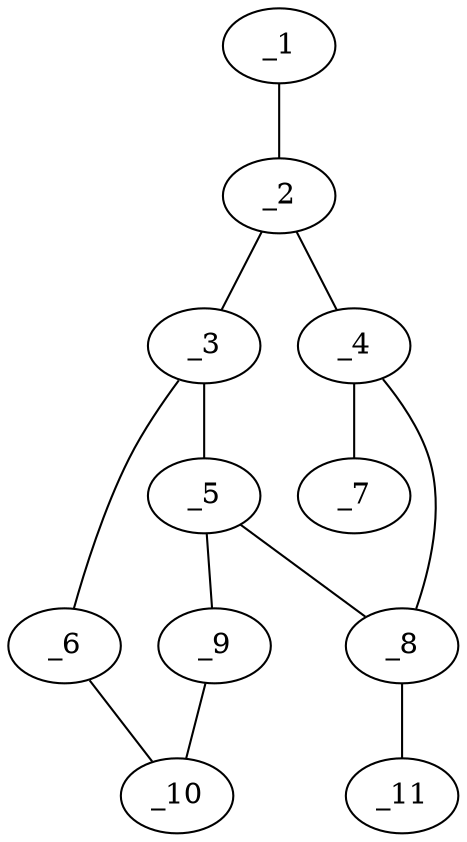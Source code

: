 graph molid372360 {
	_1	 [charge=0,
		chem=2,
		symbol="O  ",
		x="4.7989",
		y="1.7601"];
	_2	 [charge=0,
		chem=1,
		symbol="C  ",
		x="4.4899",
		y="0.809"];
	_1 -- _2	 [valence=2];
	_3	 [charge=0,
		chem=1,
		symbol="C  ",
		x="3.5388",
		y="0.5"];
	_2 -- _3	 [valence=1];
	_4	 [charge=0,
		chem=4,
		symbol="N  ",
		x="5.0777",
		y=0];
	_2 -- _4	 [valence=1];
	_5	 [charge=0,
		chem=4,
		symbol="N  ",
		x="3.5388",
		y="-0.5"];
	_3 -- _5	 [valence=1];
	_6	 [charge=0,
		chem=1,
		symbol="C  ",
		x="2.5878",
		y="0.809"];
	_3 -- _6	 [valence=1];
	_7	 [charge=0,
		chem=1,
		symbol="C  ",
		x="6.0777",
		y=0];
	_4 -- _7	 [valence=1];
	_8	 [charge=0,
		chem=1,
		symbol="C  ",
		x="4.4899",
		y="-0.809"];
	_4 -- _8	 [valence=1];
	_5 -- _8	 [valence=1];
	_9	 [charge=0,
		chem=1,
		symbol="C  ",
		x="2.5878",
		y="-0.809"];
	_5 -- _9	 [valence=1];
	_10	 [charge=0,
		chem=5,
		symbol="S  ",
		x=2,
		y=0];
	_6 -- _10	 [valence=1];
	_11	 [charge=0,
		chem=5,
		symbol="S  ",
		x="4.7989",
		y="-1.7601"];
	_8 -- _11	 [valence=2];
	_9 -- _10	 [valence=1];
}
